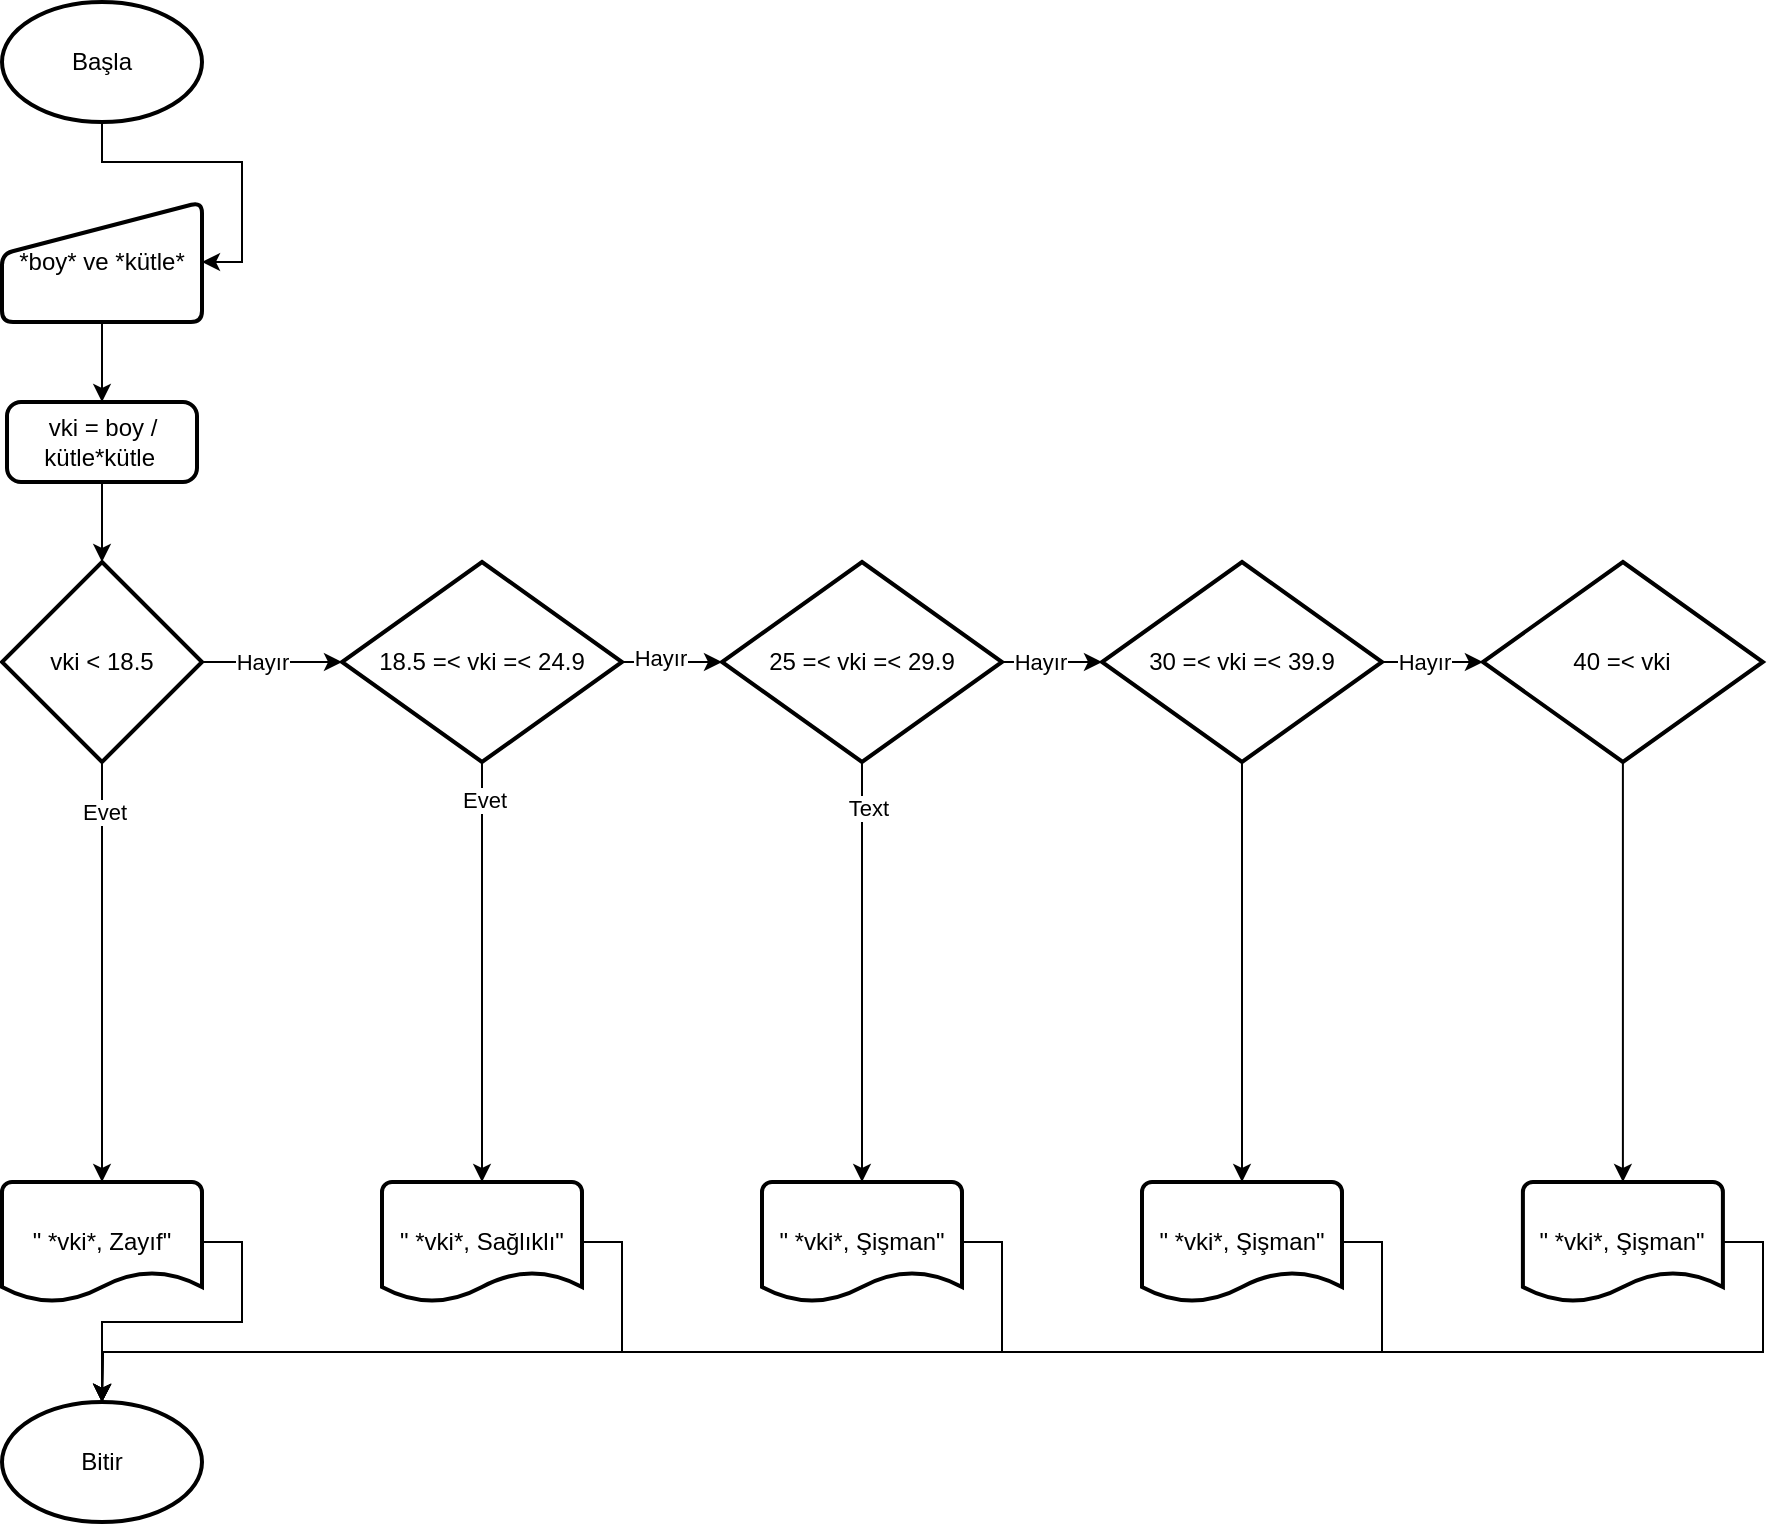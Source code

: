 <mxfile version="25.0.3">
  <diagram name="Sayfa -1" id="D9v5g51R8yfbJy8tfNJW">
    <mxGraphModel dx="1434" dy="772" grid="1" gridSize="10" guides="1" tooltips="1" connect="1" arrows="1" fold="1" page="1" pageScale="1" pageWidth="827" pageHeight="1169" math="0" shadow="0">
      <root>
        <mxCell id="0" />
        <mxCell id="1" parent="0" />
        <mxCell id="Dmb4_WyWAu9Zv0nnkpat-1" value="Bitir" style="strokeWidth=2;html=1;shape=mxgraph.flowchart.start_1;whiteSpace=wrap;" parent="1" vertex="1">
          <mxGeometry x="360" y="760" width="100" height="60" as="geometry" />
        </mxCell>
        <mxCell id="Dmb4_WyWAu9Zv0nnkpat-5" style="edgeStyle=orthogonalEdgeStyle;rounded=0;orthogonalLoop=1;jettySize=auto;html=1;exitX=0.5;exitY=1;exitDx=0;exitDy=0;exitPerimeter=0;entryX=1;entryY=0.5;entryDx=0;entryDy=0;" parent="1" source="Dmb4_WyWAu9Zv0nnkpat-2" target="Dmb4_WyWAu9Zv0nnkpat-3" edge="1">
          <mxGeometry relative="1" as="geometry" />
        </mxCell>
        <mxCell id="Dmb4_WyWAu9Zv0nnkpat-2" value="Başla" style="strokeWidth=2;html=1;shape=mxgraph.flowchart.start_1;whiteSpace=wrap;" parent="1" vertex="1">
          <mxGeometry x="360" y="60" width="100" height="60" as="geometry" />
        </mxCell>
        <mxCell id="Dmb4_WyWAu9Zv0nnkpat-7" style="edgeStyle=orthogonalEdgeStyle;rounded=0;orthogonalLoop=1;jettySize=auto;html=1;exitX=0.5;exitY=1;exitDx=0;exitDy=0;entryX=0.5;entryY=0;entryDx=0;entryDy=0;" parent="1" source="Dmb4_WyWAu9Zv0nnkpat-3" target="Dmb4_WyWAu9Zv0nnkpat-6" edge="1">
          <mxGeometry relative="1" as="geometry" />
        </mxCell>
        <mxCell id="Dmb4_WyWAu9Zv0nnkpat-3" value="*boy* ve *kütle*" style="html=1;strokeWidth=2;shape=manualInput;whiteSpace=wrap;rounded=1;size=26;arcSize=11;" parent="1" vertex="1">
          <mxGeometry x="360" y="160" width="100" height="60" as="geometry" />
        </mxCell>
        <mxCell id="Dmb4_WyWAu9Zv0nnkpat-6" value="vki = boy / kütle*kütle&amp;nbsp;" style="rounded=1;whiteSpace=wrap;html=1;absoluteArcSize=1;arcSize=14;strokeWidth=2;" parent="1" vertex="1">
          <mxGeometry x="362.5" y="260" width="95" height="40" as="geometry" />
        </mxCell>
        <mxCell id="Dmb4_WyWAu9Zv0nnkpat-8" value="vki &amp;lt; 18.5" style="strokeWidth=2;html=1;shape=mxgraph.flowchart.decision;whiteSpace=wrap;" parent="1" vertex="1">
          <mxGeometry x="360" y="340" width="100" height="100" as="geometry" />
        </mxCell>
        <mxCell id="Dmb4_WyWAu9Zv0nnkpat-9" style="edgeStyle=orthogonalEdgeStyle;rounded=0;orthogonalLoop=1;jettySize=auto;html=1;exitX=0.5;exitY=1;exitDx=0;exitDy=0;entryX=0.5;entryY=0;entryDx=0;entryDy=0;entryPerimeter=0;" parent="1" source="Dmb4_WyWAu9Zv0nnkpat-6" target="Dmb4_WyWAu9Zv0nnkpat-8" edge="1">
          <mxGeometry relative="1" as="geometry" />
        </mxCell>
        <mxCell id="Dmb4_WyWAu9Zv0nnkpat-10" value="18.5 =&amp;lt; vki =&amp;lt; 24.9" style="strokeWidth=2;html=1;shape=mxgraph.flowchart.decision;whiteSpace=wrap;" parent="1" vertex="1">
          <mxGeometry x="530" y="340" width="140" height="100" as="geometry" />
        </mxCell>
        <mxCell id="Dmb4_WyWAu9Zv0nnkpat-11" style="edgeStyle=orthogonalEdgeStyle;rounded=0;orthogonalLoop=1;jettySize=auto;html=1;exitX=1;exitY=0.5;exitDx=0;exitDy=0;exitPerimeter=0;entryX=0;entryY=0.5;entryDx=0;entryDy=0;entryPerimeter=0;" parent="1" source="Dmb4_WyWAu9Zv0nnkpat-8" target="Dmb4_WyWAu9Zv0nnkpat-10" edge="1">
          <mxGeometry relative="1" as="geometry" />
        </mxCell>
        <mxCell id="Dmb4_WyWAu9Zv0nnkpat-34" value="Hayır" style="edgeLabel;html=1;align=center;verticalAlign=middle;resizable=0;points=[];" parent="Dmb4_WyWAu9Zv0nnkpat-11" vertex="1" connectable="0">
          <mxGeometry x="-0.528" y="-1" relative="1" as="geometry">
            <mxPoint x="13" y="-1" as="offset" />
          </mxGeometry>
        </mxCell>
        <mxCell id="Dmb4_WyWAu9Zv0nnkpat-12" value="&quot; *vki*, Zayıf&quot;" style="strokeWidth=2;html=1;shape=mxgraph.flowchart.document2;whiteSpace=wrap;size=0.25;" parent="1" vertex="1">
          <mxGeometry x="360" y="650" width="100" height="60" as="geometry" />
        </mxCell>
        <mxCell id="Dmb4_WyWAu9Zv0nnkpat-13" style="edgeStyle=orthogonalEdgeStyle;rounded=0;orthogonalLoop=1;jettySize=auto;html=1;exitX=0.5;exitY=1;exitDx=0;exitDy=0;exitPerimeter=0;entryX=0.5;entryY=0;entryDx=0;entryDy=0;entryPerimeter=0;" parent="1" source="Dmb4_WyWAu9Zv0nnkpat-8" target="Dmb4_WyWAu9Zv0nnkpat-12" edge="1">
          <mxGeometry relative="1" as="geometry" />
        </mxCell>
        <mxCell id="Dmb4_WyWAu9Zv0nnkpat-38" value="Evet" style="edgeLabel;html=1;align=center;verticalAlign=middle;resizable=0;points=[];" parent="Dmb4_WyWAu9Zv0nnkpat-13" vertex="1" connectable="0">
          <mxGeometry x="-0.762" y="1" relative="1" as="geometry">
            <mxPoint as="offset" />
          </mxGeometry>
        </mxCell>
        <mxCell id="Dmb4_WyWAu9Zv0nnkpat-14" style="edgeStyle=orthogonalEdgeStyle;rounded=0;orthogonalLoop=1;jettySize=auto;html=1;exitX=1;exitY=0.5;exitDx=0;exitDy=0;exitPerimeter=0;entryX=0.5;entryY=0;entryDx=0;entryDy=0;entryPerimeter=0;" parent="1" source="Dmb4_WyWAu9Zv0nnkpat-12" target="Dmb4_WyWAu9Zv0nnkpat-1" edge="1">
          <mxGeometry relative="1" as="geometry">
            <Array as="points">
              <mxPoint x="480" y="680" />
              <mxPoint x="480" y="720" />
              <mxPoint x="410" y="720" />
            </Array>
          </mxGeometry>
        </mxCell>
        <mxCell id="Dmb4_WyWAu9Zv0nnkpat-15" value="&quot; *vki*, Sağlıklı&quot;" style="strokeWidth=2;html=1;shape=mxgraph.flowchart.document2;whiteSpace=wrap;size=0.25;" parent="1" vertex="1">
          <mxGeometry x="550" y="650" width="100" height="60" as="geometry" />
        </mxCell>
        <mxCell id="Dmb4_WyWAu9Zv0nnkpat-16" style="edgeStyle=orthogonalEdgeStyle;rounded=0;orthogonalLoop=1;jettySize=auto;html=1;exitX=0.5;exitY=1;exitDx=0;exitDy=0;exitPerimeter=0;entryX=0.5;entryY=0;entryDx=0;entryDy=0;entryPerimeter=0;" parent="1" source="Dmb4_WyWAu9Zv0nnkpat-10" target="Dmb4_WyWAu9Zv0nnkpat-15" edge="1">
          <mxGeometry relative="1" as="geometry" />
        </mxCell>
        <mxCell id="Dmb4_WyWAu9Zv0nnkpat-39" value="Evet" style="edgeLabel;html=1;align=center;verticalAlign=middle;resizable=0;points=[];" parent="Dmb4_WyWAu9Zv0nnkpat-16" vertex="1" connectable="0">
          <mxGeometry x="-0.819" y="1" relative="1" as="geometry">
            <mxPoint as="offset" />
          </mxGeometry>
        </mxCell>
        <mxCell id="Dmb4_WyWAu9Zv0nnkpat-17" value="25 =&amp;lt; vki =&amp;lt; 29.9" style="strokeWidth=2;html=1;shape=mxgraph.flowchart.decision;whiteSpace=wrap;" parent="1" vertex="1">
          <mxGeometry x="720" y="340" width="140" height="100" as="geometry" />
        </mxCell>
        <mxCell id="Dmb4_WyWAu9Zv0nnkpat-18" style="edgeStyle=orthogonalEdgeStyle;rounded=0;orthogonalLoop=1;jettySize=auto;html=1;exitX=1;exitY=0.5;exitDx=0;exitDy=0;exitPerimeter=0;entryX=0;entryY=0.5;entryDx=0;entryDy=0;entryPerimeter=0;" parent="1" source="Dmb4_WyWAu9Zv0nnkpat-10" target="Dmb4_WyWAu9Zv0nnkpat-17" edge="1">
          <mxGeometry relative="1" as="geometry">
            <mxPoint x="690" y="390" as="sourcePoint" />
            <Array as="points" />
          </mxGeometry>
        </mxCell>
        <mxCell id="Dmb4_WyWAu9Zv0nnkpat-35" value="Hayır" style="edgeLabel;html=1;align=center;verticalAlign=middle;resizable=0;points=[];" parent="Dmb4_WyWAu9Zv0nnkpat-18" vertex="1" connectable="0">
          <mxGeometry x="-0.244" y="2" relative="1" as="geometry">
            <mxPoint as="offset" />
          </mxGeometry>
        </mxCell>
        <mxCell id="Dmb4_WyWAu9Zv0nnkpat-31" style="edgeStyle=orthogonalEdgeStyle;rounded=0;orthogonalLoop=1;jettySize=auto;html=1;exitX=1;exitY=0.5;exitDx=0;exitDy=0;exitPerimeter=0;" parent="1" source="Dmb4_WyWAu9Zv0nnkpat-19" edge="1">
          <mxGeometry relative="1" as="geometry">
            <mxPoint x="410" y="760" as="targetPoint" />
          </mxGeometry>
        </mxCell>
        <mxCell id="Dmb4_WyWAu9Zv0nnkpat-19" value="&quot; *vki*, Şişman&quot;" style="strokeWidth=2;html=1;shape=mxgraph.flowchart.document2;whiteSpace=wrap;size=0.25;" parent="1" vertex="1">
          <mxGeometry x="740" y="650" width="100" height="60" as="geometry" />
        </mxCell>
        <mxCell id="Dmb4_WyWAu9Zv0nnkpat-20" style="edgeStyle=orthogonalEdgeStyle;rounded=0;orthogonalLoop=1;jettySize=auto;html=1;exitX=0.5;exitY=1;exitDx=0;exitDy=0;exitPerimeter=0;entryX=0.5;entryY=0;entryDx=0;entryDy=0;entryPerimeter=0;" parent="1" source="Dmb4_WyWAu9Zv0nnkpat-17" target="Dmb4_WyWAu9Zv0nnkpat-19" edge="1">
          <mxGeometry relative="1" as="geometry" />
        </mxCell>
        <mxCell id="Dmb4_WyWAu9Zv0nnkpat-40" value="Text" style="edgeLabel;html=1;align=center;verticalAlign=middle;resizable=0;points=[];" parent="Dmb4_WyWAu9Zv0nnkpat-20" vertex="1" connectable="0">
          <mxGeometry x="-0.781" y="3" relative="1" as="geometry">
            <mxPoint as="offset" />
          </mxGeometry>
        </mxCell>
        <mxCell id="Dmb4_WyWAu9Zv0nnkpat-21" value="30 =&amp;lt; vki =&amp;lt; 39.9" style="strokeWidth=2;html=1;shape=mxgraph.flowchart.decision;whiteSpace=wrap;" parent="1" vertex="1">
          <mxGeometry x="910" y="340" width="140" height="100" as="geometry" />
        </mxCell>
        <mxCell id="Dmb4_WyWAu9Zv0nnkpat-32" style="edgeStyle=orthogonalEdgeStyle;rounded=0;orthogonalLoop=1;jettySize=auto;html=1;exitX=1;exitY=0.5;exitDx=0;exitDy=0;exitPerimeter=0;" parent="1" source="Dmb4_WyWAu9Zv0nnkpat-22" target="Dmb4_WyWAu9Zv0nnkpat-1" edge="1">
          <mxGeometry relative="1" as="geometry" />
        </mxCell>
        <mxCell id="Dmb4_WyWAu9Zv0nnkpat-22" value="&quot; *vki*, Şişman&quot;" style="strokeWidth=2;html=1;shape=mxgraph.flowchart.document2;whiteSpace=wrap;size=0.25;" parent="1" vertex="1">
          <mxGeometry x="930" y="650" width="100" height="60" as="geometry" />
        </mxCell>
        <mxCell id="Dmb4_WyWAu9Zv0nnkpat-23" style="edgeStyle=orthogonalEdgeStyle;rounded=0;orthogonalLoop=1;jettySize=auto;html=1;exitX=0.5;exitY=1;exitDx=0;exitDy=0;exitPerimeter=0;entryX=0.5;entryY=0;entryDx=0;entryDy=0;entryPerimeter=0;" parent="1" source="Dmb4_WyWAu9Zv0nnkpat-21" target="Dmb4_WyWAu9Zv0nnkpat-22" edge="1">
          <mxGeometry relative="1" as="geometry" />
        </mxCell>
        <mxCell id="Dmb4_WyWAu9Zv0nnkpat-24" style="edgeStyle=orthogonalEdgeStyle;rounded=0;orthogonalLoop=1;jettySize=auto;html=1;exitX=1;exitY=0.5;exitDx=0;exitDy=0;exitPerimeter=0;entryX=0;entryY=0.5;entryDx=0;entryDy=0;entryPerimeter=0;" parent="1" source="Dmb4_WyWAu9Zv0nnkpat-17" target="Dmb4_WyWAu9Zv0nnkpat-21" edge="1">
          <mxGeometry relative="1" as="geometry" />
        </mxCell>
        <mxCell id="Dmb4_WyWAu9Zv0nnkpat-36" value="Hayır" style="edgeLabel;html=1;align=center;verticalAlign=middle;resizable=0;points=[];" parent="Dmb4_WyWAu9Zv0nnkpat-24" vertex="1" connectable="0">
          <mxGeometry x="-0.245" relative="1" as="geometry">
            <mxPoint as="offset" />
          </mxGeometry>
        </mxCell>
        <mxCell id="Dmb4_WyWAu9Zv0nnkpat-25" value="40 =&amp;lt; vki" style="strokeWidth=2;html=1;shape=mxgraph.flowchart.decision;whiteSpace=wrap;" parent="1" vertex="1">
          <mxGeometry x="1100.45" y="340" width="140" height="100" as="geometry" />
        </mxCell>
        <mxCell id="Dmb4_WyWAu9Zv0nnkpat-33" style="edgeStyle=orthogonalEdgeStyle;rounded=0;orthogonalLoop=1;jettySize=auto;html=1;exitX=1;exitY=0.5;exitDx=0;exitDy=0;exitPerimeter=0;" parent="1" source="Dmb4_WyWAu9Zv0nnkpat-26" edge="1">
          <mxGeometry relative="1" as="geometry">
            <mxPoint x="410" y="760" as="targetPoint" />
          </mxGeometry>
        </mxCell>
        <mxCell id="Dmb4_WyWAu9Zv0nnkpat-26" value="&quot; *vki*, Şişman&quot;" style="strokeWidth=2;html=1;shape=mxgraph.flowchart.document2;whiteSpace=wrap;size=0.25;" parent="1" vertex="1">
          <mxGeometry x="1120.45" y="650" width="100" height="60" as="geometry" />
        </mxCell>
        <mxCell id="Dmb4_WyWAu9Zv0nnkpat-27" style="edgeStyle=orthogonalEdgeStyle;rounded=0;orthogonalLoop=1;jettySize=auto;html=1;exitX=0.5;exitY=1;exitDx=0;exitDy=0;exitPerimeter=0;entryX=0.5;entryY=0;entryDx=0;entryDy=0;entryPerimeter=0;" parent="1" source="Dmb4_WyWAu9Zv0nnkpat-25" target="Dmb4_WyWAu9Zv0nnkpat-26" edge="1">
          <mxGeometry relative="1" as="geometry" />
        </mxCell>
        <mxCell id="Dmb4_WyWAu9Zv0nnkpat-29" style="edgeStyle=orthogonalEdgeStyle;rounded=0;orthogonalLoop=1;jettySize=auto;html=1;exitX=1;exitY=0.5;exitDx=0;exitDy=0;exitPerimeter=0;entryX=0;entryY=0.5;entryDx=0;entryDy=0;entryPerimeter=0;" parent="1" source="Dmb4_WyWAu9Zv0nnkpat-21" target="Dmb4_WyWAu9Zv0nnkpat-25" edge="1">
          <mxGeometry relative="1" as="geometry">
            <mxPoint x="1057" y="390" as="sourcePoint" />
          </mxGeometry>
        </mxCell>
        <mxCell id="Dmb4_WyWAu9Zv0nnkpat-37" value="Hayır" style="edgeLabel;html=1;align=center;verticalAlign=middle;resizable=0;points=[];" parent="Dmb4_WyWAu9Zv0nnkpat-29" vertex="1" connectable="0">
          <mxGeometry x="-0.157" relative="1" as="geometry">
            <mxPoint x="-1" as="offset" />
          </mxGeometry>
        </mxCell>
        <mxCell id="Dmb4_WyWAu9Zv0nnkpat-30" style="edgeStyle=orthogonalEdgeStyle;rounded=0;orthogonalLoop=1;jettySize=auto;html=1;exitX=1;exitY=0.5;exitDx=0;exitDy=0;exitPerimeter=0;entryX=0.5;entryY=0;entryDx=0;entryDy=0;entryPerimeter=0;" parent="1" source="Dmb4_WyWAu9Zv0nnkpat-15" target="Dmb4_WyWAu9Zv0nnkpat-1" edge="1">
          <mxGeometry relative="1" as="geometry" />
        </mxCell>
      </root>
    </mxGraphModel>
  </diagram>
</mxfile>
